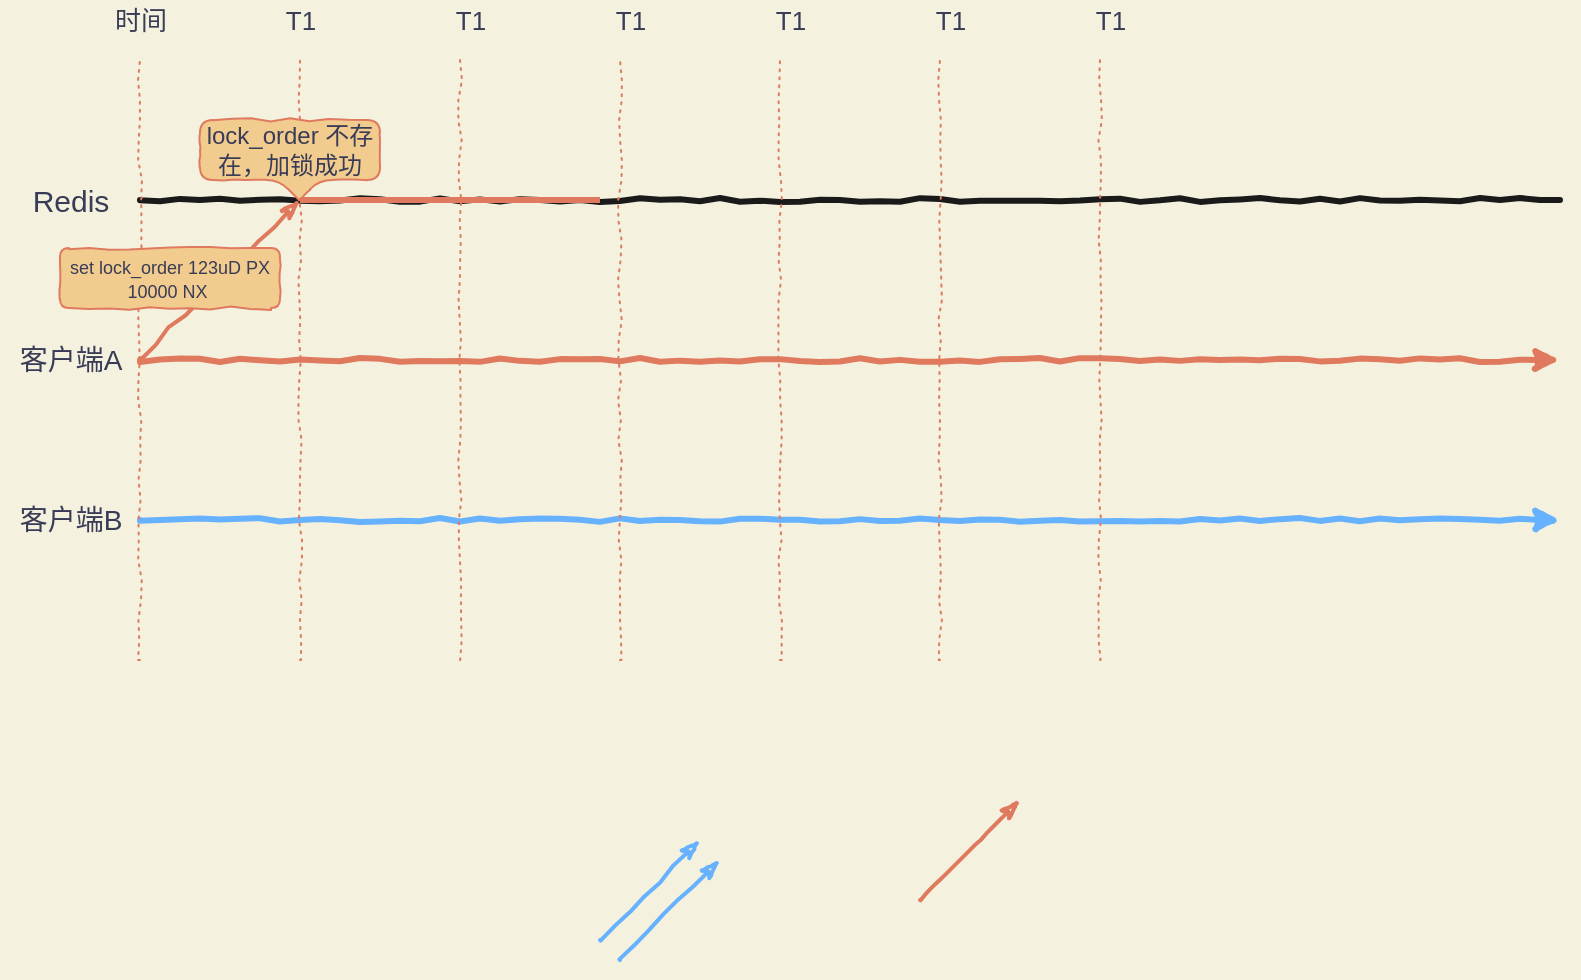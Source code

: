 <mxfile version="14.1.1" type="github">
  <diagram id="UJtLfIB6DYda1RLiv4Zx" name="Page-1">
    <mxGraphModel dx="983" dy="565" grid="1" gridSize="10" guides="1" tooltips="1" connect="1" arrows="1" fold="1" page="1" pageScale="1" pageWidth="1169" pageHeight="827" background="#F4F1DE" math="0" shadow="0">
      <root>
        <mxCell id="0" />
        <mxCell id="1" parent="0" />
        <mxCell id="1k8U-JNSFX3r7dmcErmA-2" value="" style="endArrow=none;html=1;strokeWidth=3;fontSize=10;comic=1;labelBackgroundColor=#F4F1DE;fontColor=#393C56;strokeColor=#1A1A1A;" edge="1" parent="1">
          <mxGeometry width="50" height="50" relative="1" as="geometry">
            <mxPoint x="160" y="360" as="sourcePoint" />
            <mxPoint x="870" y="360" as="targetPoint" />
          </mxGeometry>
        </mxCell>
        <mxCell id="1k8U-JNSFX3r7dmcErmA-3" value="&lt;font style=&quot;font-size: 15px&quot;&gt;Redis&lt;/font&gt;" style="text;html=1;align=center;verticalAlign=middle;resizable=0;points=[];autosize=1;fontSize=10;comic=1;fontColor=#393C56;" vertex="1" parent="1">
          <mxGeometry x="100" y="350" width="50" height="20" as="geometry" />
        </mxCell>
        <mxCell id="1k8U-JNSFX3r7dmcErmA-4" value="" style="endArrow=classic;html=1;strokeWidth=3;fontSize=10;comic=1;strokeColor=#E07A5F;labelBackgroundColor=#F4F1DE;fontColor=#393C56;" edge="1" parent="1">
          <mxGeometry width="50" height="50" relative="1" as="geometry">
            <mxPoint x="160" y="440" as="sourcePoint" />
            <mxPoint x="870" y="440" as="targetPoint" />
          </mxGeometry>
        </mxCell>
        <mxCell id="1k8U-JNSFX3r7dmcErmA-5" value="" style="endArrow=classic;html=1;strokeWidth=3;fontSize=10;comic=1;labelBackgroundColor=#F4F1DE;fontColor=#393C56;strokeColor=#66B2FF;" edge="1" parent="1">
          <mxGeometry width="50" height="50" relative="1" as="geometry">
            <mxPoint x="160" y="520" as="sourcePoint" />
            <mxPoint x="870" y="520" as="targetPoint" />
          </mxGeometry>
        </mxCell>
        <mxCell id="1k8U-JNSFX3r7dmcErmA-6" value="&lt;span style=&quot;font-size: 14px&quot;&gt;客户端A&lt;/span&gt;" style="text;html=1;align=center;verticalAlign=middle;resizable=0;points=[];autosize=1;fontSize=10;comic=1;fontColor=#393C56;" vertex="1" parent="1">
          <mxGeometry x="90" y="430" width="70" height="20" as="geometry" />
        </mxCell>
        <mxCell id="1k8U-JNSFX3r7dmcErmA-7" value="&lt;span style=&quot;font-size: 14px&quot;&gt;客户端B&lt;/span&gt;" style="text;html=1;align=center;verticalAlign=middle;resizable=0;points=[];autosize=1;fontSize=10;comic=1;fontColor=#393C56;" vertex="1" parent="1">
          <mxGeometry x="90" y="510" width="70" height="20" as="geometry" />
        </mxCell>
        <mxCell id="1k8U-JNSFX3r7dmcErmA-8" value="" style="endArrow=none;dashed=1;html=1;dashPattern=1 3;strokeWidth=1;fontSize=10;comic=1;labelBackgroundColor=#F4F1DE;strokeColor=#E07A5F;fontColor=#393C56;" edge="1" parent="1">
          <mxGeometry width="50" height="50" relative="1" as="geometry">
            <mxPoint x="160" y="590" as="sourcePoint" />
            <mxPoint x="160" y="290" as="targetPoint" />
          </mxGeometry>
        </mxCell>
        <mxCell id="1k8U-JNSFX3r7dmcErmA-9" value="" style="endArrow=none;dashed=1;html=1;dashPattern=1 3;strokeWidth=1;fontSize=10;comic=1;labelBackgroundColor=#F4F1DE;strokeColor=#E07A5F;fontColor=#393C56;" edge="1" parent="1">
          <mxGeometry width="50" height="50" relative="1" as="geometry">
            <mxPoint x="240" y="590" as="sourcePoint" />
            <mxPoint x="240" y="290" as="targetPoint" />
          </mxGeometry>
        </mxCell>
        <mxCell id="1k8U-JNSFX3r7dmcErmA-10" value="" style="endArrow=none;dashed=1;html=1;dashPattern=1 3;strokeWidth=1;fontSize=10;comic=1;labelBackgroundColor=#F4F1DE;strokeColor=#E07A5F;fontColor=#393C56;" edge="1" parent="1">
          <mxGeometry width="50" height="50" relative="1" as="geometry">
            <mxPoint x="320" y="590" as="sourcePoint" />
            <mxPoint x="320" y="290" as="targetPoint" />
          </mxGeometry>
        </mxCell>
        <mxCell id="1k8U-JNSFX3r7dmcErmA-11" value="" style="endArrow=none;dashed=1;html=1;dashPattern=1 3;strokeWidth=1;fontSize=10;comic=1;labelBackgroundColor=#F4F1DE;strokeColor=#E07A5F;fontColor=#393C56;" edge="1" parent="1">
          <mxGeometry width="50" height="50" relative="1" as="geometry">
            <mxPoint x="560" y="590" as="sourcePoint" />
            <mxPoint x="560" y="290" as="targetPoint" />
          </mxGeometry>
        </mxCell>
        <mxCell id="1k8U-JNSFX3r7dmcErmA-12" value="" style="endArrow=none;dashed=1;html=1;dashPattern=1 3;strokeWidth=1;fontSize=10;comic=1;labelBackgroundColor=#F4F1DE;strokeColor=#E07A5F;fontColor=#393C56;" edge="1" parent="1">
          <mxGeometry width="50" height="50" relative="1" as="geometry">
            <mxPoint x="400" y="590" as="sourcePoint" />
            <mxPoint x="400" y="290" as="targetPoint" />
          </mxGeometry>
        </mxCell>
        <mxCell id="1k8U-JNSFX3r7dmcErmA-13" value="" style="endArrow=none;dashed=1;html=1;dashPattern=1 3;strokeWidth=1;fontSize=10;comic=1;labelBackgroundColor=#F4F1DE;strokeColor=#E07A5F;fontColor=#393C56;" edge="1" parent="1">
          <mxGeometry width="50" height="50" relative="1" as="geometry">
            <mxPoint x="480" y="590" as="sourcePoint" />
            <mxPoint x="480" y="290" as="targetPoint" />
          </mxGeometry>
        </mxCell>
        <mxCell id="1k8U-JNSFX3r7dmcErmA-14" value="" style="endArrow=none;dashed=1;html=1;dashPattern=1 3;strokeWidth=1;fontSize=10;comic=1;labelBackgroundColor=#F4F1DE;strokeColor=#E07A5F;fontColor=#393C56;" edge="1" parent="1">
          <mxGeometry width="50" height="50" relative="1" as="geometry">
            <mxPoint x="640" y="590" as="sourcePoint" />
            <mxPoint x="640" y="290" as="targetPoint" />
          </mxGeometry>
        </mxCell>
        <mxCell id="1k8U-JNSFX3r7dmcErmA-15" value="&lt;font style=&quot;font-size: 13px&quot;&gt;时间&lt;/font&gt;" style="text;html=1;align=center;verticalAlign=middle;resizable=0;points=[];autosize=1;fontSize=10;comic=1;fontColor=#393C56;" vertex="1" parent="1">
          <mxGeometry x="140" y="260" width="40" height="20" as="geometry" />
        </mxCell>
        <mxCell id="1k8U-JNSFX3r7dmcErmA-16" value="&lt;font size=&quot;2&quot;&gt;T1&lt;/font&gt;" style="text;html=1;align=center;verticalAlign=middle;resizable=0;points=[];autosize=1;fontSize=10;comic=1;fontColor=#393C56;" vertex="1" parent="1">
          <mxGeometry x="225" y="260" width="30" height="20" as="geometry" />
        </mxCell>
        <mxCell id="1k8U-JNSFX3r7dmcErmA-17" value="&lt;font size=&quot;2&quot;&gt;T1&lt;/font&gt;" style="text;html=1;align=center;verticalAlign=middle;resizable=0;points=[];autosize=1;fontSize=10;comic=1;fontColor=#393C56;" vertex="1" parent="1">
          <mxGeometry x="310" y="260" width="30" height="20" as="geometry" />
        </mxCell>
        <mxCell id="1k8U-JNSFX3r7dmcErmA-18" value="&lt;font size=&quot;2&quot;&gt;T1&lt;/font&gt;" style="text;html=1;align=center;verticalAlign=middle;resizable=0;points=[];autosize=1;fontSize=10;comic=1;fontColor=#393C56;" vertex="1" parent="1">
          <mxGeometry x="390" y="260" width="30" height="20" as="geometry" />
        </mxCell>
        <mxCell id="1k8U-JNSFX3r7dmcErmA-19" value="&lt;font size=&quot;2&quot;&gt;T1&lt;/font&gt;" style="text;html=1;align=center;verticalAlign=middle;resizable=0;points=[];autosize=1;fontSize=10;comic=1;fontColor=#393C56;" vertex="1" parent="1">
          <mxGeometry x="470" y="260" width="30" height="20" as="geometry" />
        </mxCell>
        <mxCell id="1k8U-JNSFX3r7dmcErmA-20" value="&lt;font size=&quot;2&quot;&gt;T1&lt;/font&gt;" style="text;html=1;align=center;verticalAlign=middle;resizable=0;points=[];autosize=1;fontSize=10;comic=1;fontColor=#393C56;" vertex="1" parent="1">
          <mxGeometry x="550" y="260" width="30" height="20" as="geometry" />
        </mxCell>
        <mxCell id="1k8U-JNSFX3r7dmcErmA-21" value="&lt;font size=&quot;2&quot;&gt;T1&lt;/font&gt;" style="text;html=1;align=center;verticalAlign=middle;resizable=0;points=[];autosize=1;fontSize=10;comic=1;fontColor=#393C56;" vertex="1" parent="1">
          <mxGeometry x="630" y="260" width="30" height="20" as="geometry" />
        </mxCell>
        <mxCell id="1k8U-JNSFX3r7dmcErmA-22" value="" style="endArrow=classicThin;html=1;strokeWidth=2;fontSize=10;endFill=0;comic=1;labelBackgroundColor=#F4F1DE;fontColor=#393C56;strokeColor=#66B2FF;" edge="1" parent="1">
          <mxGeometry width="50" height="50" relative="1" as="geometry">
            <mxPoint x="390" y="730" as="sourcePoint" />
            <mxPoint x="440" y="680" as="targetPoint" />
          </mxGeometry>
        </mxCell>
        <mxCell id="1k8U-JNSFX3r7dmcErmA-23" value="" style="endArrow=classicThin;html=1;strokeWidth=2;fontSize=10;endFill=0;strokeColor=#E07A5F;comic=1;labelBackgroundColor=#F4F1DE;fontColor=#393C56;" edge="1" parent="1">
          <mxGeometry width="50" height="50" relative="1" as="geometry">
            <mxPoint x="550" y="710" as="sourcePoint" />
            <mxPoint x="600" y="660" as="targetPoint" />
            <Array as="points">
              <mxPoint x="570" y="690" />
            </Array>
          </mxGeometry>
        </mxCell>
        <mxCell id="1k8U-JNSFX3r7dmcErmA-24" value="" style="endArrow=classicThin;html=1;strokeWidth=2;fontSize=10;endFill=0;strokeColor=#E07A5F;comic=1;labelBackgroundColor=#F4F1DE;fontColor=#393C56;" edge="1" parent="1">
          <mxGeometry width="50" height="50" relative="1" as="geometry">
            <mxPoint x="160" y="439" as="sourcePoint" />
            <mxPoint x="240" y="360" as="targetPoint" />
          </mxGeometry>
        </mxCell>
        <mxCell id="1k8U-JNSFX3r7dmcErmA-25" value="" style="endArrow=classicThin;html=1;strokeWidth=2;fontSize=10;endFill=0;comic=1;labelBackgroundColor=#F4F1DE;fontColor=#393C56;strokeColor=#66B2FF;" edge="1" parent="1">
          <mxGeometry width="50" height="50" relative="1" as="geometry">
            <mxPoint x="400" y="740" as="sourcePoint" />
            <mxPoint x="450" y="690" as="targetPoint" />
          </mxGeometry>
        </mxCell>
        <mxCell id="1k8U-JNSFX3r7dmcErmA-31" value="&lt;span style=&quot;font-size: 9px&quot;&gt;set lock_order 123uD PX 10000 NX&amp;nbsp;&lt;/span&gt;" style="rounded=1;whiteSpace=wrap;html=1;shadow=0;labelBackgroundColor=none;fontSize=10;align=center;comic=1;fillColor=#F2CC8F;strokeColor=#E07A5F;fontColor=#393C56;" vertex="1" parent="1">
          <mxGeometry x="120" y="384" width="110" height="30" as="geometry" />
        </mxCell>
        <mxCell id="1k8U-JNSFX3r7dmcErmA-34" value="lock_order 不存在，加锁成功" style="shape=callout;whiteSpace=wrap;html=1;perimeter=calloutPerimeter;rounded=1;sketch=0;strokeColor=#E07A5F;fillColor=#F2CC8F;fontColor=#393C56;position2=0.55;comic=1;noLabel=0;base=20;size=10;position=0.44;arcSize=13;" vertex="1" parent="1">
          <mxGeometry x="190" y="320" width="90" height="40" as="geometry" />
        </mxCell>
        <mxCell id="1k8U-JNSFX3r7dmcErmA-41" value="" style="endArrow=none;html=1;strokeWidth=3;fillColor=#F2CC8F;fontColor=#393C56;strokeColor=#E07A5F;" edge="1" parent="1">
          <mxGeometry width="50" height="50" relative="1" as="geometry">
            <mxPoint x="240" y="360" as="sourcePoint" />
            <mxPoint x="390" y="360" as="targetPoint" />
          </mxGeometry>
        </mxCell>
      </root>
    </mxGraphModel>
  </diagram>
</mxfile>
